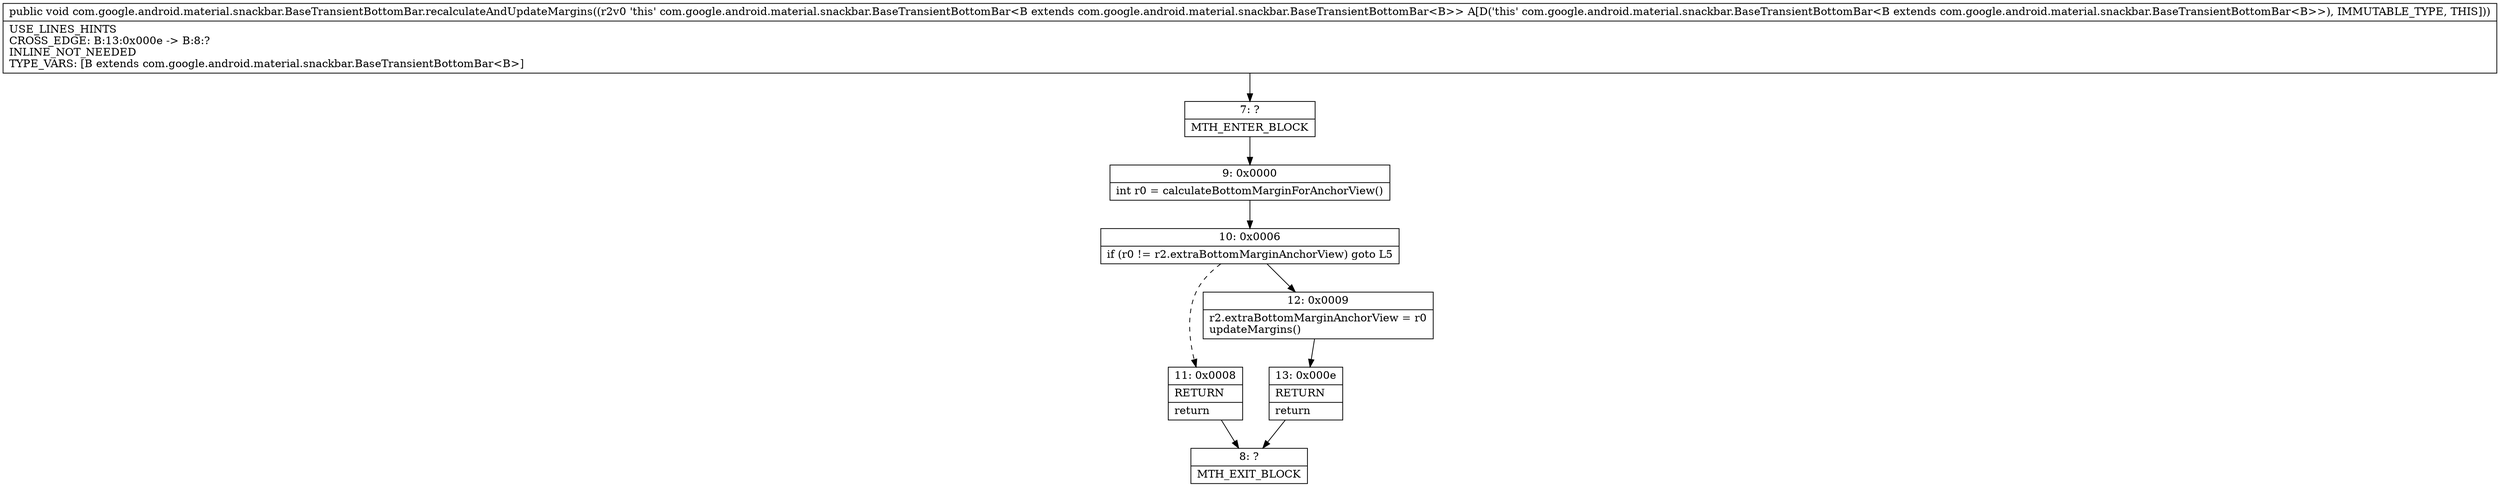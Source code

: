 digraph "CFG forcom.google.android.material.snackbar.BaseTransientBottomBar.recalculateAndUpdateMargins()V" {
Node_7 [shape=record,label="{7\:\ ?|MTH_ENTER_BLOCK\l}"];
Node_9 [shape=record,label="{9\:\ 0x0000|int r0 = calculateBottomMarginForAnchorView()\l}"];
Node_10 [shape=record,label="{10\:\ 0x0006|if (r0 != r2.extraBottomMarginAnchorView) goto L5\l}"];
Node_11 [shape=record,label="{11\:\ 0x0008|RETURN\l|return\l}"];
Node_8 [shape=record,label="{8\:\ ?|MTH_EXIT_BLOCK\l}"];
Node_12 [shape=record,label="{12\:\ 0x0009|r2.extraBottomMarginAnchorView = r0\lupdateMargins()\l}"];
Node_13 [shape=record,label="{13\:\ 0x000e|RETURN\l|return\l}"];
MethodNode[shape=record,label="{public void com.google.android.material.snackbar.BaseTransientBottomBar.recalculateAndUpdateMargins((r2v0 'this' com.google.android.material.snackbar.BaseTransientBottomBar\<B extends com.google.android.material.snackbar.BaseTransientBottomBar\<B\>\> A[D('this' com.google.android.material.snackbar.BaseTransientBottomBar\<B extends com.google.android.material.snackbar.BaseTransientBottomBar\<B\>\>), IMMUTABLE_TYPE, THIS]))  | USE_LINES_HINTS\lCROSS_EDGE: B:13:0x000e \-\> B:8:?\lINLINE_NOT_NEEDED\lTYPE_VARS: [B extends com.google.android.material.snackbar.BaseTransientBottomBar\<B\>]\l}"];
MethodNode -> Node_7;Node_7 -> Node_9;
Node_9 -> Node_10;
Node_10 -> Node_11[style=dashed];
Node_10 -> Node_12;
Node_11 -> Node_8;
Node_12 -> Node_13;
Node_13 -> Node_8;
}

